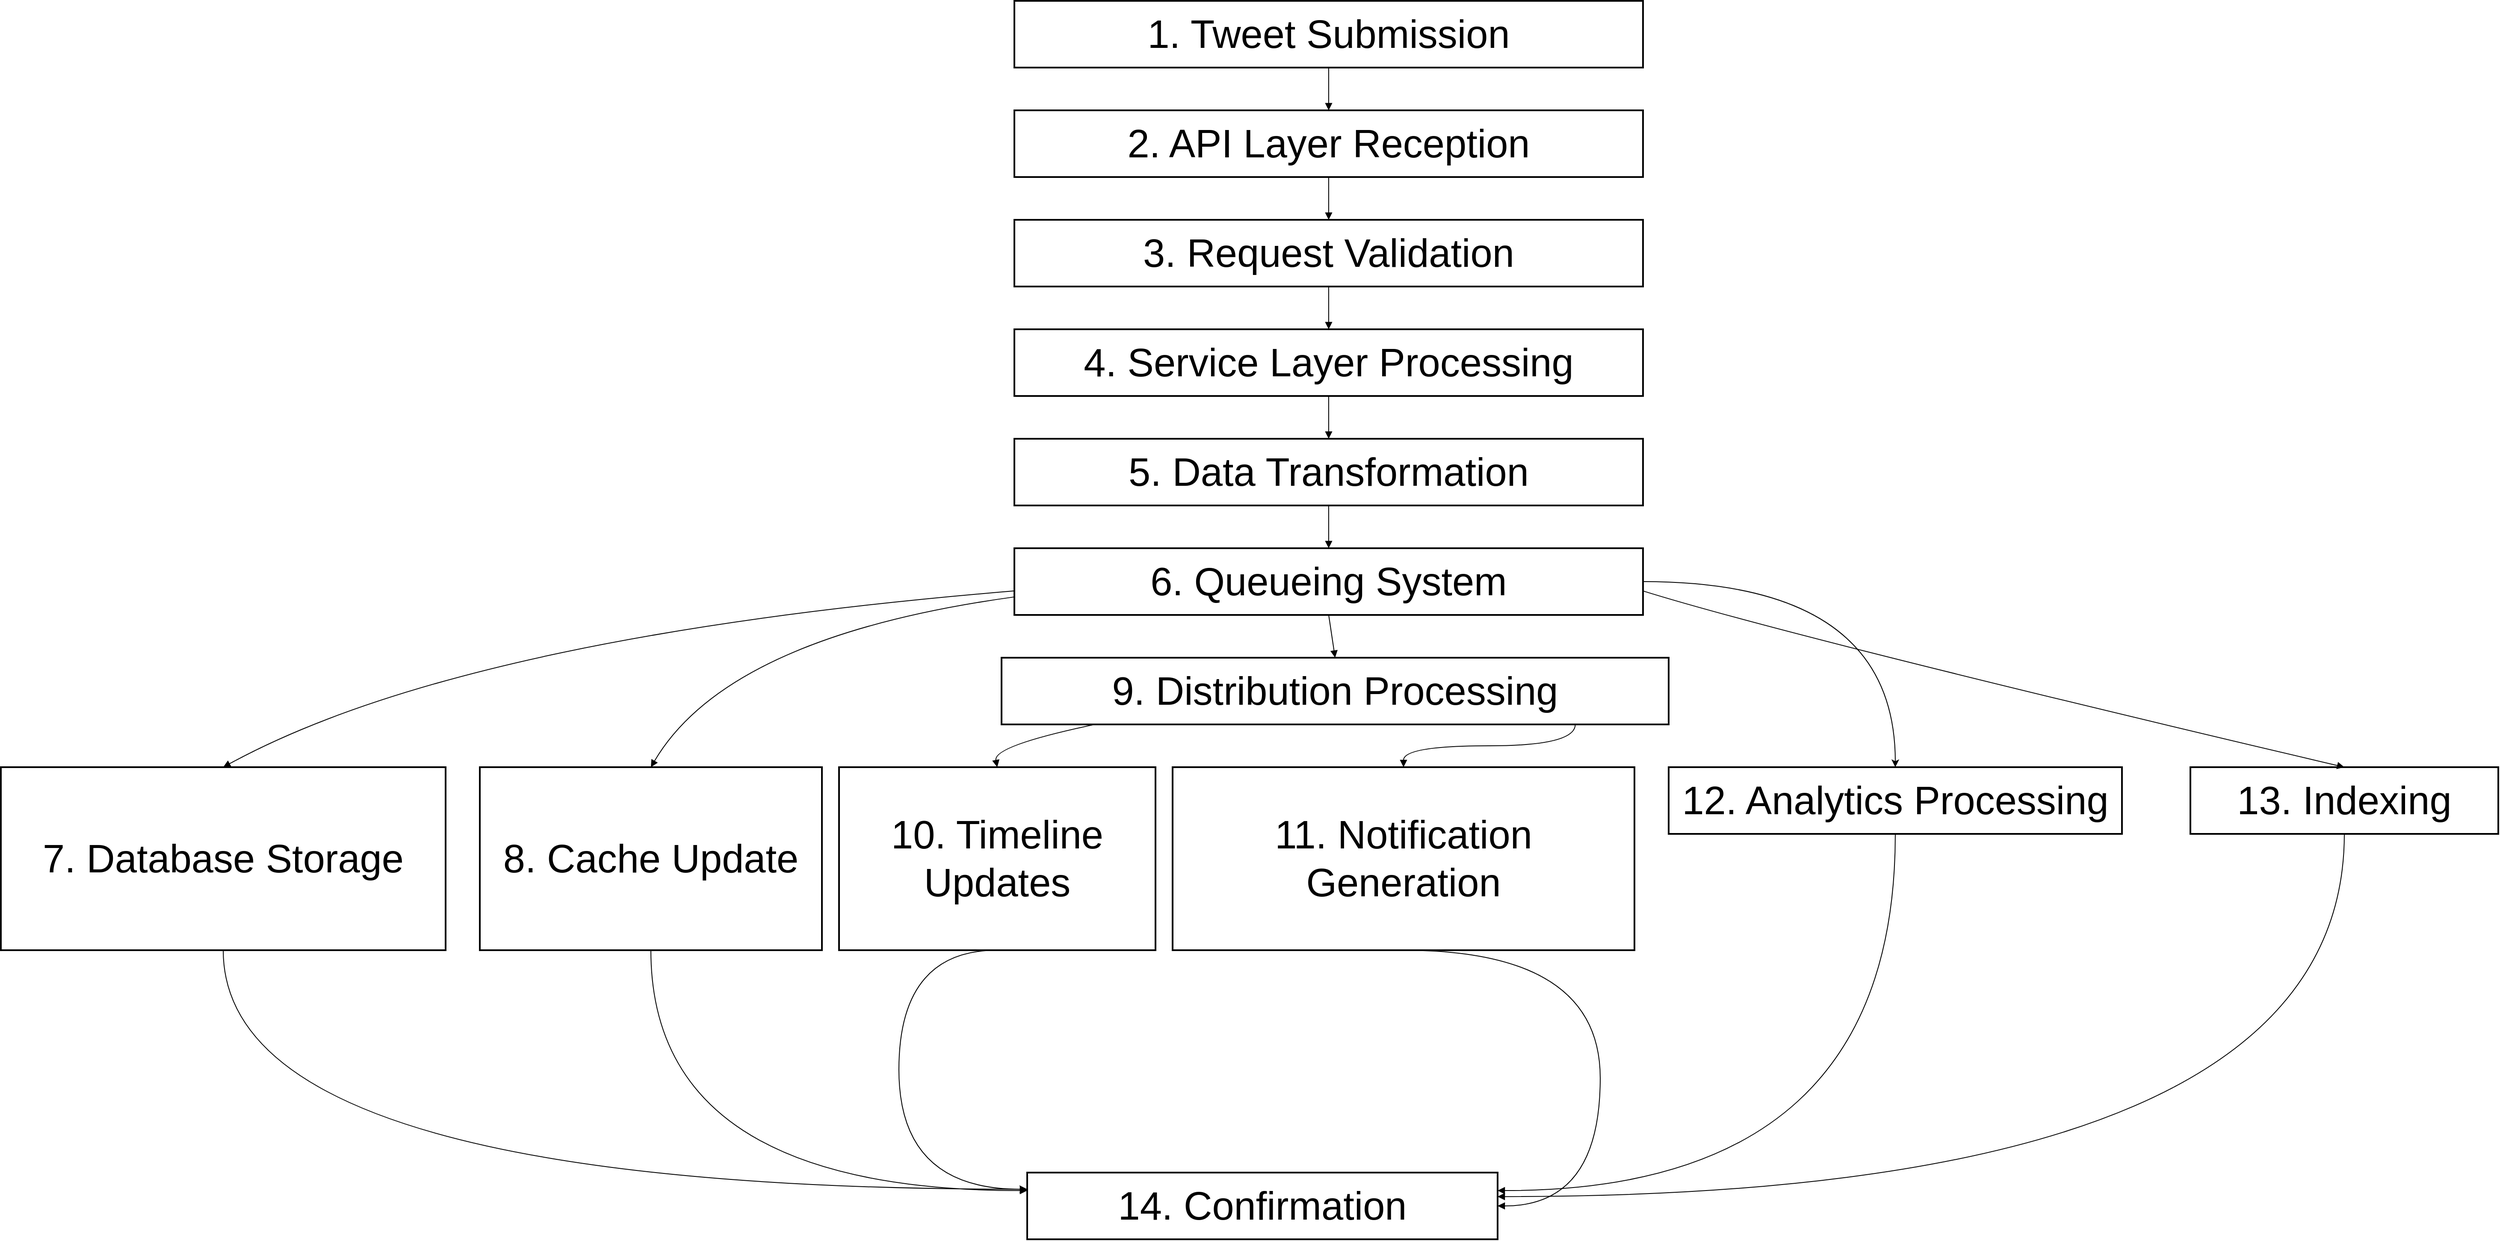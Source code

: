 <mxfile version="26.2.14">
  <diagram name="Page-1" id="IUfqGNqF_nU_3NrTcYip">
    <mxGraphModel dx="1981" dy="1959" grid="1" gridSize="10" guides="1" tooltips="1" connect="1" arrows="1" fold="1" page="1" pageScale="1" pageWidth="3000" pageHeight="3000" math="0" shadow="0">
      <root>
        <mxCell id="0" />
        <mxCell id="1" parent="0" />
        <mxCell id="zjnKQ3IpLmYWNhm0Xe3--1" value="1. Tweet Submission" style="whiteSpace=wrap;strokeWidth=2;fontSize=46;" vertex="1" parent="1">
          <mxGeometry x="1225" y="80" width="735" height="78" as="geometry" />
        </mxCell>
        <mxCell id="zjnKQ3IpLmYWNhm0Xe3--2" value="2. API Layer Reception" style="whiteSpace=wrap;strokeWidth=2;fontSize=46;" vertex="1" parent="1">
          <mxGeometry x="1225" y="208" width="735" height="78" as="geometry" />
        </mxCell>
        <mxCell id="zjnKQ3IpLmYWNhm0Xe3--3" value="3. Request Validation" style="whiteSpace=wrap;strokeWidth=2;fontSize=46;" vertex="1" parent="1">
          <mxGeometry x="1225" y="336" width="735" height="78" as="geometry" />
        </mxCell>
        <mxCell id="zjnKQ3IpLmYWNhm0Xe3--4" value="4. Service Layer Processing" style="whiteSpace=wrap;strokeWidth=2;fontSize=46;" vertex="1" parent="1">
          <mxGeometry x="1225" y="464" width="735" height="78" as="geometry" />
        </mxCell>
        <mxCell id="zjnKQ3IpLmYWNhm0Xe3--5" value="5. Data Transformation" style="whiteSpace=wrap;strokeWidth=2;fontSize=46;" vertex="1" parent="1">
          <mxGeometry x="1225" y="592" width="735" height="78" as="geometry" />
        </mxCell>
        <mxCell id="zjnKQ3IpLmYWNhm0Xe3--33" style="edgeStyle=orthogonalEdgeStyle;rounded=0;orthogonalLoop=1;jettySize=auto;html=1;exitX=1;exitY=0.5;exitDx=0;exitDy=0;entryX=0.5;entryY=0;entryDx=0;entryDy=0;curved=1;" edge="1" parent="1" source="zjnKQ3IpLmYWNhm0Xe3--6" target="zjnKQ3IpLmYWNhm0Xe3--12">
          <mxGeometry relative="1" as="geometry" />
        </mxCell>
        <mxCell id="zjnKQ3IpLmYWNhm0Xe3--6" value="6. Queueing System" style="whiteSpace=wrap;strokeWidth=2;fontSize=46;" vertex="1" parent="1">
          <mxGeometry x="1225" y="720" width="735" height="78" as="geometry" />
        </mxCell>
        <mxCell id="zjnKQ3IpLmYWNhm0Xe3--34" style="edgeStyle=orthogonalEdgeStyle;rounded=0;orthogonalLoop=1;jettySize=auto;html=1;exitX=0.5;exitY=1;exitDx=0;exitDy=0;entryX=0;entryY=0.25;entryDx=0;entryDy=0;curved=1;" edge="1" parent="1" source="zjnKQ3IpLmYWNhm0Xe3--7" target="zjnKQ3IpLmYWNhm0Xe3--14">
          <mxGeometry relative="1" as="geometry" />
        </mxCell>
        <mxCell id="zjnKQ3IpLmYWNhm0Xe3--7" value="7. Database Storage" style="whiteSpace=wrap;strokeWidth=2;fontSize=46;" vertex="1" parent="1">
          <mxGeometry x="40" y="976" width="520" height="214" as="geometry" />
        </mxCell>
        <mxCell id="zjnKQ3IpLmYWNhm0Xe3--8" value="8. Cache Update" style="whiteSpace=wrap;strokeWidth=2;fontSize=46;" vertex="1" parent="1">
          <mxGeometry x="600" y="976" width="400" height="214" as="geometry" />
        </mxCell>
        <mxCell id="zjnKQ3IpLmYWNhm0Xe3--9" value="9. Distribution Processing" style="whiteSpace=wrap;strokeWidth=2;fontSize=46;" vertex="1" parent="1">
          <mxGeometry x="1210" y="848" width="780" height="78" as="geometry" />
        </mxCell>
        <mxCell id="zjnKQ3IpLmYWNhm0Xe3--10" value="10. Timeline Updates" style="whiteSpace=wrap;strokeWidth=2;fontSize=46;" vertex="1" parent="1">
          <mxGeometry x="1020" y="976" width="370" height="214" as="geometry" />
        </mxCell>
        <mxCell id="zjnKQ3IpLmYWNhm0Xe3--11" value="11. Notification Generation" style="whiteSpace=wrap;strokeWidth=2;fontSize=46;" vertex="1" parent="1">
          <mxGeometry x="1410" y="976" width="540" height="214" as="geometry" />
        </mxCell>
        <mxCell id="zjnKQ3IpLmYWNhm0Xe3--12" value="12. Analytics Processing" style="whiteSpace=wrap;strokeWidth=2;fontSize=46;" vertex="1" parent="1">
          <mxGeometry x="1990" y="976" width="530" height="78" as="geometry" />
        </mxCell>
        <mxCell id="zjnKQ3IpLmYWNhm0Xe3--13" value="13. Indexing" style="whiteSpace=wrap;strokeWidth=2;fontSize=46;" vertex="1" parent="1">
          <mxGeometry x="2600" y="976" width="360" height="78" as="geometry" />
        </mxCell>
        <mxCell id="zjnKQ3IpLmYWNhm0Xe3--14" value="14. Confirmation" style="whiteSpace=wrap;strokeWidth=2;fontSize=46;" vertex="1" parent="1">
          <mxGeometry x="1240" y="1450" width="550" height="78" as="geometry" />
        </mxCell>
        <mxCell id="zjnKQ3IpLmYWNhm0Xe3--15" value="" style="curved=1;startArrow=none;endArrow=block;exitX=0.5;exitY=1;entryX=0.5;entryY=0;rounded=0;fontSize=46;" edge="1" parent="1" source="zjnKQ3IpLmYWNhm0Xe3--1" target="zjnKQ3IpLmYWNhm0Xe3--2">
          <mxGeometry relative="1" as="geometry">
            <Array as="points" />
          </mxGeometry>
        </mxCell>
        <mxCell id="zjnKQ3IpLmYWNhm0Xe3--16" value="" style="curved=1;startArrow=none;endArrow=block;exitX=0.5;exitY=1;entryX=0.5;entryY=0;rounded=0;fontSize=46;" edge="1" parent="1" source="zjnKQ3IpLmYWNhm0Xe3--2" target="zjnKQ3IpLmYWNhm0Xe3--3">
          <mxGeometry relative="1" as="geometry">
            <Array as="points" />
          </mxGeometry>
        </mxCell>
        <mxCell id="zjnKQ3IpLmYWNhm0Xe3--17" value="" style="curved=1;startArrow=none;endArrow=block;exitX=0.5;exitY=1;entryX=0.5;entryY=0;rounded=0;fontSize=46;" edge="1" parent="1" source="zjnKQ3IpLmYWNhm0Xe3--3" target="zjnKQ3IpLmYWNhm0Xe3--4">
          <mxGeometry relative="1" as="geometry">
            <Array as="points" />
          </mxGeometry>
        </mxCell>
        <mxCell id="zjnKQ3IpLmYWNhm0Xe3--18" value="" style="curved=1;startArrow=none;endArrow=block;exitX=0.5;exitY=1;entryX=0.5;entryY=0;rounded=0;fontSize=46;" edge="1" parent="1" source="zjnKQ3IpLmYWNhm0Xe3--4" target="zjnKQ3IpLmYWNhm0Xe3--5">
          <mxGeometry relative="1" as="geometry">
            <Array as="points" />
          </mxGeometry>
        </mxCell>
        <mxCell id="zjnKQ3IpLmYWNhm0Xe3--19" value="" style="curved=1;startArrow=none;endArrow=block;exitX=0.5;exitY=1;entryX=0.5;entryY=0;rounded=0;fontSize=46;" edge="1" parent="1" source="zjnKQ3IpLmYWNhm0Xe3--5" target="zjnKQ3IpLmYWNhm0Xe3--6">
          <mxGeometry relative="1" as="geometry">
            <Array as="points" />
          </mxGeometry>
        </mxCell>
        <mxCell id="zjnKQ3IpLmYWNhm0Xe3--20" value="" style="curved=1;startArrow=none;endArrow=block;exitX=0;exitY=0.64;entryX=0.5;entryY=0;rounded=0;fontSize=46;" edge="1" parent="1" source="zjnKQ3IpLmYWNhm0Xe3--6" target="zjnKQ3IpLmYWNhm0Xe3--7">
          <mxGeometry relative="1" as="geometry">
            <Array as="points">
              <mxPoint x="580" y="823" />
            </Array>
          </mxGeometry>
        </mxCell>
        <mxCell id="zjnKQ3IpLmYWNhm0Xe3--21" value="" style="curved=1;startArrow=none;endArrow=block;exitX=0;exitY=0.73;entryX=0.5;entryY=0;rounded=0;fontSize=46;" edge="1" parent="1" source="zjnKQ3IpLmYWNhm0Xe3--6" target="zjnKQ3IpLmYWNhm0Xe3--8">
          <mxGeometry relative="1" as="geometry">
            <Array as="points">
              <mxPoint x="890" y="823" />
            </Array>
          </mxGeometry>
        </mxCell>
        <mxCell id="zjnKQ3IpLmYWNhm0Xe3--22" value="" style="curved=1;startArrow=none;endArrow=block;exitX=0.5;exitY=1;entryX=0.5;entryY=0;rounded=0;fontSize=46;" edge="1" parent="1" source="zjnKQ3IpLmYWNhm0Xe3--6" target="zjnKQ3IpLmYWNhm0Xe3--9">
          <mxGeometry relative="1" as="geometry">
            <Array as="points" />
          </mxGeometry>
        </mxCell>
        <mxCell id="zjnKQ3IpLmYWNhm0Xe3--23" value="" style="curved=1;startArrow=none;endArrow=block;exitX=0.14;exitY=1;entryX=0.5;entryY=0;rounded=0;fontSize=46;" edge="1" parent="1" source="zjnKQ3IpLmYWNhm0Xe3--9" target="zjnKQ3IpLmYWNhm0Xe3--10">
          <mxGeometry relative="1" as="geometry">
            <Array as="points">
              <mxPoint x="1200" y="951" />
            </Array>
          </mxGeometry>
        </mxCell>
        <mxCell id="zjnKQ3IpLmYWNhm0Xe3--24" value="" style="curved=1;startArrow=none;endArrow=block;exitX=0.86;exitY=1;entryX=0.5;entryY=0;rounded=0;fontSize=46;edgeStyle=orthogonalEdgeStyle;" edge="1" parent="1" source="zjnKQ3IpLmYWNhm0Xe3--9" target="zjnKQ3IpLmYWNhm0Xe3--11">
          <mxGeometry relative="1" as="geometry" />
        </mxCell>
        <mxCell id="zjnKQ3IpLmYWNhm0Xe3--26" value="" style="curved=1;startArrow=none;endArrow=block;exitX=1;exitY=0.64;entryX=0.5;entryY=0;rounded=0;fontSize=46;" edge="1" parent="1" source="zjnKQ3IpLmYWNhm0Xe3--6" target="zjnKQ3IpLmYWNhm0Xe3--13">
          <mxGeometry relative="1" as="geometry">
            <Array as="points">
              <mxPoint x="2130" y="823" />
            </Array>
          </mxGeometry>
        </mxCell>
        <mxCell id="zjnKQ3IpLmYWNhm0Xe3--28" value="" style="curved=1;startArrow=none;endArrow=block;exitX=0.5;exitY=1;entryX=0;entryY=0.27;rounded=0;fontSize=46;edgeStyle=orthogonalEdgeStyle;" edge="1" parent="1" source="zjnKQ3IpLmYWNhm0Xe3--8" target="zjnKQ3IpLmYWNhm0Xe3--14">
          <mxGeometry relative="1" as="geometry" />
        </mxCell>
        <mxCell id="zjnKQ3IpLmYWNhm0Xe3--29" value="" style="curved=1;startArrow=none;endArrow=block;exitX=0.5;exitY=1;entryX=0;entryY=0.25;rounded=0;fontSize=46;edgeStyle=orthogonalEdgeStyle;entryDx=0;entryDy=0;" edge="1" parent="1" source="zjnKQ3IpLmYWNhm0Xe3--10" target="zjnKQ3IpLmYWNhm0Xe3--14">
          <mxGeometry relative="1" as="geometry">
            <Array as="points">
              <mxPoint x="1090" y="1190" />
              <mxPoint x="1090" y="1469" />
            </Array>
          </mxGeometry>
        </mxCell>
        <mxCell id="zjnKQ3IpLmYWNhm0Xe3--30" value="" style="curved=1;startArrow=none;endArrow=block;exitX=0.5;exitY=1;rounded=0;fontSize=46;edgeStyle=orthogonalEdgeStyle;" edge="1" parent="1" source="zjnKQ3IpLmYWNhm0Xe3--11">
          <mxGeometry relative="1" as="geometry">
            <Array as="points">
              <mxPoint x="1910" y="1190" />
              <mxPoint x="1910" y="1489" />
            </Array>
            <mxPoint x="1790" y="1489" as="targetPoint" />
          </mxGeometry>
        </mxCell>
        <mxCell id="zjnKQ3IpLmYWNhm0Xe3--31" value="" style="curved=1;startArrow=none;endArrow=block;exitX=0.5;exitY=1;entryX=1;entryY=0.27;rounded=0;fontSize=46;edgeStyle=orthogonalEdgeStyle;" edge="1" parent="1" source="zjnKQ3IpLmYWNhm0Xe3--12" target="zjnKQ3IpLmYWNhm0Xe3--14">
          <mxGeometry relative="1" as="geometry" />
        </mxCell>
        <mxCell id="zjnKQ3IpLmYWNhm0Xe3--32" value="" style="curved=1;startArrow=none;endArrow=block;exitX=0.5;exitY=1;entryX=1;entryY=0.36;rounded=0;fontSize=46;edgeStyle=orthogonalEdgeStyle;" edge="1" parent="1" source="zjnKQ3IpLmYWNhm0Xe3--13" target="zjnKQ3IpLmYWNhm0Xe3--14">
          <mxGeometry relative="1" as="geometry" />
        </mxCell>
      </root>
    </mxGraphModel>
  </diagram>
</mxfile>
